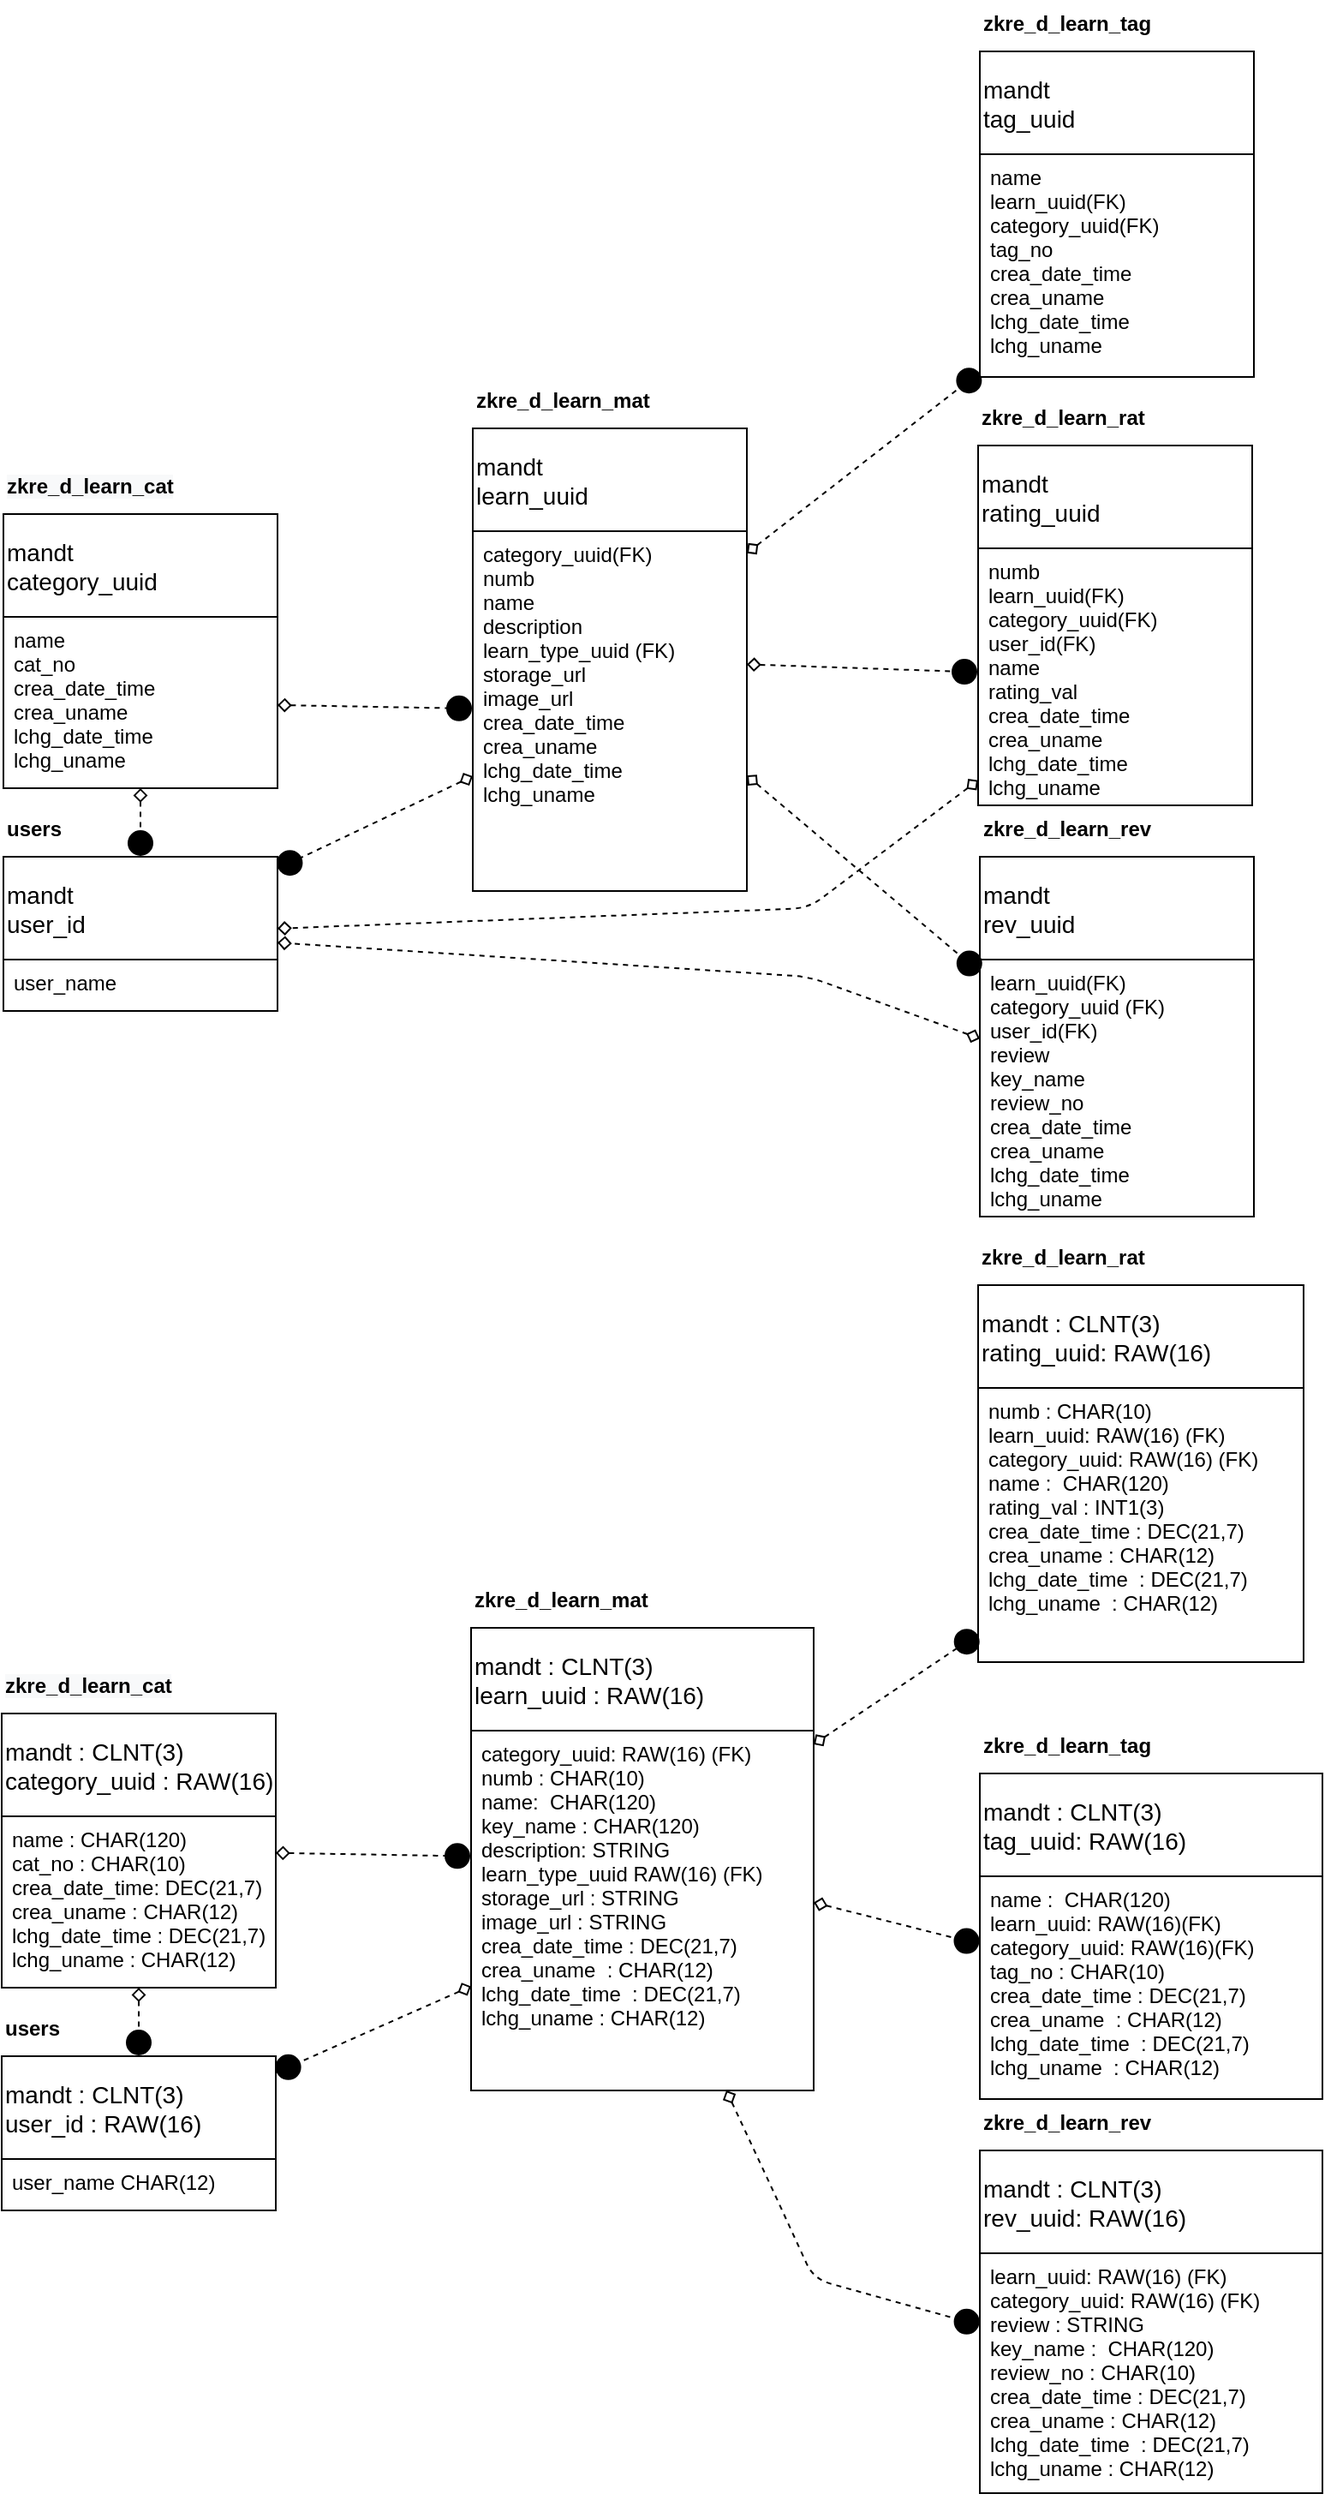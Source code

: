 <mxfile version="14.7.0" type="device"><diagram id="K0om39SwnmoXkvCW0NjO" name="Page-1"><mxGraphModel dx="1117" dy="766" grid="1" gridSize="10" guides="1" tooltips="1" connect="1" arrows="1" fold="1" page="1" pageScale="1" pageWidth="827" pageHeight="1169" math="0" shadow="0"><root><mxCell id="0"/><mxCell id="1" parent="0"/><mxCell id="47liL--t1Vln1nZdgqRJ-33" value="mandt&#10;category_uuid" style="swimlane;fontStyle=0;childLayout=stackLayout;horizontal=1;startSize=60;horizontalStack=0;resizeParent=1;resizeParentMax=0;resizeLast=0;collapsible=1;marginBottom=0;align=left;fontSize=14;" parent="1" vertex="1"><mxGeometry x="50" y="570" width="160" height="160" as="geometry"/></mxCell><mxCell id="47liL--t1Vln1nZdgqRJ-34" value="name &#10;cat_no&#10;crea_date_time &#10;crea_uname     &#10;lchg_date_time  &#10;lchg_uname     " style="text;strokeColor=none;fillColor=none;spacingLeft=4;spacingRight=4;overflow=hidden;rotatable=0;points=[[0,0.5],[1,0.5]];portConstraint=eastwest;fontSize=12;" parent="47liL--t1Vln1nZdgqRJ-33" vertex="1"><mxGeometry y="60" width="160" height="100" as="geometry"/></mxCell><mxCell id="47liL--t1Vln1nZdgqRJ-37" value="&lt;span style=&quot;color: rgb(0, 0, 0); font-family: helvetica; font-size: 12px; font-style: normal; font-weight: 700; letter-spacing: normal; text-align: center; text-indent: 0px; text-transform: none; word-spacing: 0px; background-color: rgb(248, 249, 250); display: inline; float: none;&quot;&gt;zkre_d_learn_cat&lt;/span&gt;" style="text;whiteSpace=wrap;html=1;" parent="1" vertex="1"><mxGeometry x="50" y="540" width="120" height="30" as="geometry"/></mxCell><mxCell id="47liL--t1Vln1nZdgqRJ-38" value="mandt&#10;learn_uuid" style="swimlane;fontStyle=0;childLayout=stackLayout;horizontal=1;startSize=60;horizontalStack=0;resizeParent=1;resizeParentMax=0;resizeLast=0;collapsible=1;marginBottom=0;align=left;fontSize=14;" parent="1" vertex="1"><mxGeometry x="324" y="520" width="160" height="270" as="geometry"/></mxCell><mxCell id="47liL--t1Vln1nZdgqRJ-39" value="category_uuid(FK)&#10;numb            &#10;name                    &#10;description     &#10;learn_type_uuid (FK)&#10;storage_url      &#10;image_url          &#10;crea_date_time &#10;crea_uname     &#10;lchg_date_time  &#10;lchg_uname     " style="text;strokeColor=none;fillColor=none;spacingLeft=4;spacingRight=4;overflow=hidden;rotatable=0;points=[[0,0.5],[1,0.5]];portConstraint=eastwest;fontSize=12;align=left;" parent="47liL--t1Vln1nZdgqRJ-38" vertex="1"><mxGeometry y="60" width="160" height="210" as="geometry"/></mxCell><mxCell id="47liL--t1Vln1nZdgqRJ-40" value="&lt;span style=&quot;font-weight: 700 ; text-align: center&quot;&gt;zkre_d_learn_mat&lt;/span&gt;" style="text;whiteSpace=wrap;html=1;" parent="1" vertex="1"><mxGeometry x="324" y="490" width="120" height="30" as="geometry"/></mxCell><mxCell id="47liL--t1Vln1nZdgqRJ-41" value="mandt&#10;rating_uuid" style="swimlane;fontStyle=0;childLayout=stackLayout;horizontal=1;startSize=60;horizontalStack=0;resizeParent=1;resizeParentMax=0;resizeLast=0;collapsible=1;marginBottom=0;align=left;fontSize=14;" parent="1" vertex="1"><mxGeometry x="619" y="530" width="160" height="210" as="geometry"/></mxCell><mxCell id="47liL--t1Vln1nZdgqRJ-42" value="numb              &#10;learn_uuid(FK)        &#10;category_uuid(FK) &#10;user_id(FK) &#10;name            &#10;rating_val             &#10;crea_date_time &#10;crea_uname     &#10;lchg_date_time  &#10;lchg_uname     " style="text;strokeColor=none;fillColor=none;spacingLeft=4;spacingRight=4;overflow=hidden;rotatable=0;points=[[0,0.5],[1,0.5]];portConstraint=eastwest;fontSize=12;align=left;" parent="47liL--t1Vln1nZdgqRJ-41" vertex="1"><mxGeometry y="60" width="160" height="150" as="geometry"/></mxCell><mxCell id="47liL--t1Vln1nZdgqRJ-43" value="&lt;div style=&quot;text-align: center&quot;&gt;&lt;span&gt;&lt;b&gt;zkre_d_learn_rat&lt;/b&gt;&lt;/span&gt;&lt;/div&gt;" style="text;whiteSpace=wrap;html=1;" parent="1" vertex="1"><mxGeometry x="619" y="500" width="120" height="30" as="geometry"/></mxCell><mxCell id="47liL--t1Vln1nZdgqRJ-44" value="mandt&#10;rev_uuid" style="swimlane;fontStyle=0;childLayout=stackLayout;horizontal=1;startSize=60;horizontalStack=0;resizeParent=1;resizeParentMax=0;resizeLast=0;collapsible=1;marginBottom=0;align=left;fontSize=14;" parent="1" vertex="1"><mxGeometry x="620" y="770" width="160" height="210" as="geometry"/></mxCell><mxCell id="47liL--t1Vln1nZdgqRJ-45" value="learn_uuid(FK)&#10;category_uuid (FK)&#10;user_id(FK)&#10;review       &#10;key_name    &#10;review_no                  &#10;crea_date_time &#10;crea_uname     &#10;lchg_date_time  &#10;lchg_uname     " style="text;strokeColor=none;fillColor=none;spacingLeft=4;spacingRight=4;overflow=hidden;rotatable=0;points=[[0,0.5],[1,0.5]];portConstraint=eastwest;fontSize=12;align=left;" parent="47liL--t1Vln1nZdgqRJ-44" vertex="1"><mxGeometry y="60" width="160" height="150" as="geometry"/></mxCell><mxCell id="47liL--t1Vln1nZdgqRJ-46" value="&lt;div style=&quot;text-align: center&quot;&gt;&lt;span&gt;&lt;b&gt;zkre_d_learn_rev&lt;/b&gt;&lt;/span&gt;&lt;/div&gt;" style="text;whiteSpace=wrap;html=1;" parent="1" vertex="1"><mxGeometry x="620" y="740" width="120" height="30" as="geometry"/></mxCell><mxCell id="47liL--t1Vln1nZdgqRJ-47" value="mandt&#10;tag_uuid" style="swimlane;fontStyle=0;childLayout=stackLayout;horizontal=1;startSize=60;horizontalStack=0;resizeParent=1;resizeParentMax=0;resizeLast=0;collapsible=1;marginBottom=0;align=left;fontSize=14;" parent="1" vertex="1"><mxGeometry x="620" y="300" width="160" height="190" as="geometry"/></mxCell><mxCell id="47liL--t1Vln1nZdgqRJ-48" value="name          &#10;learn_uuid(FK)&#10;category_uuid(FK)&#10;tag_no                  &#10;crea_date_time &#10;crea_uname     &#10;lchg_date_time  &#10;lchg_uname     " style="text;strokeColor=none;fillColor=none;spacingLeft=4;spacingRight=4;overflow=hidden;rotatable=0;points=[[0,0.5],[1,0.5]];portConstraint=eastwest;fontSize=12;align=left;" parent="47liL--t1Vln1nZdgqRJ-47" vertex="1"><mxGeometry y="60" width="160" height="130" as="geometry"/></mxCell><mxCell id="47liL--t1Vln1nZdgqRJ-49" value="&lt;div style=&quot;text-align: center&quot;&gt;&lt;b&gt;zkre_d_learn_tag&lt;/b&gt;&lt;br&gt;&lt;/div&gt;" style="text;whiteSpace=wrap;html=1;" parent="1" vertex="1"><mxGeometry x="620" y="270" width="120" height="30" as="geometry"/></mxCell><mxCell id="47liL--t1Vln1nZdgqRJ-50" value="" style="endArrow=circle;html=1;startArrow=diamond;startFill=0;endFill=1;dashed=1;" parent="1" source="47liL--t1Vln1nZdgqRJ-33" target="47liL--t1Vln1nZdgqRJ-54" edge="1"><mxGeometry width="50" height="50" relative="1" as="geometry"><mxPoint x="390" y="820" as="sourcePoint"/><mxPoint x="440" y="770" as="targetPoint"/></mxGeometry></mxCell><mxCell id="47liL--t1Vln1nZdgqRJ-51" value="" style="endArrow=circle;html=1;startArrow=diamond;startFill=0;endFill=1;dashed=1;" parent="1" source="47liL--t1Vln1nZdgqRJ-38" target="47liL--t1Vln1nZdgqRJ-42" edge="1"><mxGeometry width="50" height="50" relative="1" as="geometry"><mxPoint x="220" y="626.058" as="sourcePoint"/><mxPoint x="334" y="648.942" as="targetPoint"/></mxGeometry></mxCell><mxCell id="47liL--t1Vln1nZdgqRJ-52" value="" style="endArrow=circle;html=1;startArrow=diamond;startFill=0;endFill=1;dashed=1;" parent="1" source="47liL--t1Vln1nZdgqRJ-38" target="47liL--t1Vln1nZdgqRJ-48" edge="1"><mxGeometry width="50" height="50" relative="1" as="geometry"><mxPoint x="230" y="636.058" as="sourcePoint"/><mxPoint x="344" y="658.942" as="targetPoint"/></mxGeometry></mxCell><mxCell id="47liL--t1Vln1nZdgqRJ-53" value="" style="endArrow=circle;html=1;startArrow=diamond;startFill=0;endFill=1;rounded=1;dashed=1;" parent="1" source="47liL--t1Vln1nZdgqRJ-38" target="47liL--t1Vln1nZdgqRJ-45" edge="1"><mxGeometry width="50" height="50" relative="1" as="geometry"><mxPoint x="240" y="646.058" as="sourcePoint"/><mxPoint x="354" y="668.942" as="targetPoint"/></mxGeometry></mxCell><mxCell id="47liL--t1Vln1nZdgqRJ-54" value="mandt&#10;user_id" style="swimlane;fontStyle=0;childLayout=stackLayout;horizontal=1;startSize=60;horizontalStack=0;resizeParent=1;resizeParentMax=0;resizeLast=0;collapsible=1;marginBottom=0;align=left;fontSize=14;" parent="1" vertex="1"><mxGeometry x="50" y="770" width="160" height="90" as="geometry"/></mxCell><mxCell id="47liL--t1Vln1nZdgqRJ-55" value="user_name" style="text;strokeColor=none;fillColor=none;spacingLeft=4;spacingRight=4;overflow=hidden;rotatable=0;points=[[0,0.5],[1,0.5]];portConstraint=eastwest;fontSize=12;align=left;" parent="47liL--t1Vln1nZdgqRJ-54" vertex="1"><mxGeometry y="60" width="160" height="30" as="geometry"/></mxCell><mxCell id="47liL--t1Vln1nZdgqRJ-56" value="&lt;div style=&quot;text-align: center&quot;&gt;&lt;span&gt;&lt;b&gt;users&lt;/b&gt;&lt;/span&gt;&lt;/div&gt;" style="text;whiteSpace=wrap;html=1;" parent="1" vertex="1"><mxGeometry x="50" y="740" width="120" height="30" as="geometry"/></mxCell><mxCell id="6N2XcTAarp8s6ZBpWI45-1" value="mandt : CLNT(3)&#10;category_uuid : RAW(16)" style="swimlane;fontStyle=0;childLayout=stackLayout;horizontal=1;startSize=60;horizontalStack=0;resizeParent=1;resizeParentMax=0;resizeLast=0;collapsible=1;marginBottom=0;align=left;fontSize=14;" parent="1" vertex="1"><mxGeometry x="49" y="1270" width="160" height="160" as="geometry"/></mxCell><mxCell id="6N2XcTAarp8s6ZBpWI45-2" value="name : CHAR(120)&#10;cat_no : CHAR(10)&#10;crea_date_time: DEC(21,7)&#10;crea_uname : CHAR(12)     &#10;lchg_date_time : DEC(21,7)&#10;lchg_uname : CHAR(12)&#10;    " style="text;strokeColor=none;fillColor=none;spacingLeft=4;spacingRight=4;overflow=hidden;rotatable=0;points=[[0,0.5],[1,0.5]];portConstraint=eastwest;fontSize=12;" parent="6N2XcTAarp8s6ZBpWI45-1" vertex="1"><mxGeometry y="60" width="160" height="100" as="geometry"/></mxCell><mxCell id="6N2XcTAarp8s6ZBpWI45-3" value="&lt;span style=&quot;color: rgb(0, 0, 0); font-family: helvetica; font-size: 12px; font-style: normal; font-weight: 700; letter-spacing: normal; text-align: center; text-indent: 0px; text-transform: none; word-spacing: 0px; background-color: rgb(248, 249, 250); display: inline; float: none;&quot;&gt;zkre_d_learn_cat&lt;/span&gt;" style="text;whiteSpace=wrap;html=1;" parent="1" vertex="1"><mxGeometry x="49" y="1240" width="120" height="30" as="geometry"/></mxCell><mxCell id="6N2XcTAarp8s6ZBpWI45-4" value="mandt : CLNT(3)&#10;learn_uuid : RAW(16)" style="swimlane;fontStyle=0;childLayout=stackLayout;horizontal=1;startSize=60;horizontalStack=0;resizeParent=1;resizeParentMax=0;resizeLast=0;collapsible=1;marginBottom=0;align=left;fontSize=14;" parent="1" vertex="1"><mxGeometry x="323" y="1220" width="200" height="270" as="geometry"/></mxCell><mxCell id="6N2XcTAarp8s6ZBpWI45-5" value="category_uuid: RAW(16) (FK)&#10;numb : CHAR(10)          &#10;name:  CHAR(120)&#10;key_name : CHAR(120)    &#10;description: STRING&#10;learn_type_uuid RAW(16) (FK)&#10;storage_url : STRING     &#10;image_url : STRING         &#10;crea_date_time : DEC(21,7)&#10;crea_uname  : CHAR(12)   &#10;lchg_date_time  : DEC(21,7)&#10;lchg_uname : CHAR(12)" style="text;strokeColor=none;fillColor=none;spacingLeft=4;spacingRight=4;overflow=hidden;rotatable=0;points=[[0,0.5],[1,0.5]];portConstraint=eastwest;fontSize=12;align=left;" parent="6N2XcTAarp8s6ZBpWI45-4" vertex="1"><mxGeometry y="60" width="200" height="210" as="geometry"/></mxCell><mxCell id="6N2XcTAarp8s6ZBpWI45-6" value="&lt;span style=&quot;font-weight: 700 ; text-align: center&quot;&gt;zkre_d_learn_mat&lt;/span&gt;" style="text;whiteSpace=wrap;html=1;" parent="1" vertex="1"><mxGeometry x="323" y="1190" width="120" height="30" as="geometry"/></mxCell><mxCell id="6N2XcTAarp8s6ZBpWI45-7" value="mandt : CLNT(3)&#10;rating_uuid: RAW(16)" style="swimlane;fontStyle=0;childLayout=stackLayout;horizontal=1;startSize=60;horizontalStack=0;resizeParent=1;resizeParentMax=0;resizeLast=0;collapsible=1;marginBottom=0;align=left;fontSize=14;" parent="1" vertex="1"><mxGeometry x="619" y="1020" width="190" height="220" as="geometry"/></mxCell><mxCell id="6N2XcTAarp8s6ZBpWI45-8" value="numb : CHAR(10)            &#10;learn_uuid: RAW(16) (FK)        &#10;category_uuid: RAW(16) (FK)  &#10;name :  CHAR(120)&#10;rating_val : INT1(3)            &#10;crea_date_time : DEC(21,7)&#10;crea_uname : CHAR(12)     &#10;lchg_date_time  : DEC(21,7)&#10;lchg_uname  : CHAR(12)&#10;    " style="text;strokeColor=none;fillColor=none;spacingLeft=4;spacingRight=4;overflow=hidden;rotatable=0;points=[[0,0.5],[1,0.5]];portConstraint=eastwest;fontSize=12;align=left;" parent="6N2XcTAarp8s6ZBpWI45-7" vertex="1"><mxGeometry y="60" width="190" height="160" as="geometry"/></mxCell><mxCell id="6N2XcTAarp8s6ZBpWI45-9" value="&lt;div style=&quot;text-align: center&quot;&gt;&lt;span&gt;&lt;b&gt;zkre_d_learn_rat&lt;/b&gt;&lt;/span&gt;&lt;/div&gt;" style="text;whiteSpace=wrap;html=1;" parent="1" vertex="1"><mxGeometry x="619" y="990" width="120" height="30" as="geometry"/></mxCell><mxCell id="6N2XcTAarp8s6ZBpWI45-10" value="mandt : CLNT(3)&#10;rev_uuid: RAW(16)" style="swimlane;fontStyle=0;childLayout=stackLayout;horizontal=1;startSize=60;horizontalStack=0;resizeParent=1;resizeParentMax=0;resizeLast=0;collapsible=1;marginBottom=0;align=left;fontSize=14;" parent="1" vertex="1"><mxGeometry x="620" y="1525" width="200" height="200" as="geometry"/></mxCell><mxCell id="6N2XcTAarp8s6ZBpWI45-11" value="learn_uuid: RAW(16) (FK)&#10;category_uuid: RAW(16) (FK)&#10;review : STRING    &#10;key_name :  CHAR(120)  &#10;review_no : CHAR(10)                &#10;crea_date_time : DEC(21,7)&#10;crea_uname : CHAR(12)  &#10;lchg_date_time  : DEC(21,7)&#10;lchg_uname : CHAR(12)&#10;  " style="text;strokeColor=none;fillColor=none;spacingLeft=4;spacingRight=4;overflow=hidden;rotatable=0;points=[[0,0.5],[1,0.5]];portConstraint=eastwest;fontSize=12;align=left;" parent="6N2XcTAarp8s6ZBpWI45-10" vertex="1"><mxGeometry y="60" width="200" height="140" as="geometry"/></mxCell><mxCell id="6N2XcTAarp8s6ZBpWI45-12" value="&lt;div style=&quot;text-align: center&quot;&gt;&lt;span&gt;&lt;b&gt;zkre_d_learn_rev&lt;/b&gt;&lt;/span&gt;&lt;/div&gt;" style="text;whiteSpace=wrap;html=1;" parent="1" vertex="1"><mxGeometry x="620" y="1495" width="120" height="30" as="geometry"/></mxCell><mxCell id="6N2XcTAarp8s6ZBpWI45-13" value="mandt : CLNT(3)&#10;tag_uuid: RAW(16)" style="swimlane;fontStyle=0;childLayout=stackLayout;horizontal=1;startSize=60;horizontalStack=0;resizeParent=1;resizeParentMax=0;resizeLast=0;collapsible=1;marginBottom=0;align=left;fontSize=14;" parent="1" vertex="1"><mxGeometry x="620" y="1305" width="200" height="190" as="geometry"/></mxCell><mxCell id="6N2XcTAarp8s6ZBpWI45-14" value="name :  CHAR(120)           &#10;learn_uuid: RAW(16)(FK)&#10;category_uuid: RAW(16)(FK)&#10;tag_no : CHAR(10)&#10;crea_date_time : DEC(21,7)&#10;crea_uname  : CHAR(12)    &#10;lchg_date_time  : DEC(21,7)&#10;lchg_uname  : CHAR(12)&#10;   " style="text;strokeColor=none;fillColor=none;spacingLeft=4;spacingRight=4;overflow=hidden;rotatable=0;points=[[0,0.5],[1,0.5]];portConstraint=eastwest;fontSize=12;align=left;" parent="6N2XcTAarp8s6ZBpWI45-13" vertex="1"><mxGeometry y="60" width="200" height="130" as="geometry"/></mxCell><mxCell id="6N2XcTAarp8s6ZBpWI45-15" value="&lt;div style=&quot;text-align: center&quot;&gt;&lt;b&gt;zkre_d_learn_tag&lt;/b&gt;&lt;br&gt;&lt;/div&gt;" style="text;whiteSpace=wrap;html=1;" parent="1" vertex="1"><mxGeometry x="620" y="1275" width="120" height="30" as="geometry"/></mxCell><mxCell id="6N2XcTAarp8s6ZBpWI45-16" value="" style="endArrow=circle;html=1;startArrow=diamond;startFill=0;endFill=1;dashed=1;" parent="1" source="6N2XcTAarp8s6ZBpWI45-1" target="6N2XcTAarp8s6ZBpWI45-4" edge="1"><mxGeometry width="50" height="50" relative="1" as="geometry"><mxPoint x="389" y="1520" as="sourcePoint"/><mxPoint x="439" y="1470" as="targetPoint"/></mxGeometry></mxCell><mxCell id="6N2XcTAarp8s6ZBpWI45-17" value="" style="endArrow=circle;html=1;startArrow=diamond;startFill=0;endFill=1;dashed=1;" parent="1" source="6N2XcTAarp8s6ZBpWI45-4" target="6N2XcTAarp8s6ZBpWI45-8" edge="1"><mxGeometry width="50" height="50" relative="1" as="geometry"><mxPoint x="219" y="1326.058" as="sourcePoint"/><mxPoint x="333" y="1348.942" as="targetPoint"/></mxGeometry></mxCell><mxCell id="6N2XcTAarp8s6ZBpWI45-18" value="" style="endArrow=circle;html=1;startArrow=diamond;startFill=0;endFill=1;dashed=1;" parent="1" source="6N2XcTAarp8s6ZBpWI45-4" target="6N2XcTAarp8s6ZBpWI45-14" edge="1"><mxGeometry width="50" height="50" relative="1" as="geometry"><mxPoint x="229" y="1336.058" as="sourcePoint"/><mxPoint x="343" y="1358.942" as="targetPoint"/></mxGeometry></mxCell><mxCell id="6N2XcTAarp8s6ZBpWI45-19" value="" style="endArrow=circle;html=1;startArrow=diamond;startFill=0;endFill=1;dashed=1;rounded=1;" parent="1" source="6N2XcTAarp8s6ZBpWI45-5" target="6N2XcTAarp8s6ZBpWI45-11" edge="1"><mxGeometry width="50" height="50" relative="1" as="geometry"><mxPoint x="239" y="1346.058" as="sourcePoint"/><mxPoint x="353" y="1368.942" as="targetPoint"/><Array as="points"><mxPoint x="500" y="1550"/><mxPoint x="523" y="1600"/></Array></mxGeometry></mxCell><mxCell id="6N2XcTAarp8s6ZBpWI45-20" value="mandt : CLNT(3)&#10;user_id : RAW(16)" style="swimlane;fontStyle=0;childLayout=stackLayout;horizontal=1;startSize=60;horizontalStack=0;resizeParent=1;resizeParentMax=0;resizeLast=0;collapsible=1;marginBottom=0;align=left;fontSize=14;" parent="1" vertex="1"><mxGeometry x="49" y="1470" width="160" height="90" as="geometry"/></mxCell><mxCell id="6N2XcTAarp8s6ZBpWI45-21" value="user_name CHAR(12)" style="text;strokeColor=none;fillColor=none;spacingLeft=4;spacingRight=4;overflow=hidden;rotatable=0;points=[[0,0.5],[1,0.5]];portConstraint=eastwest;fontSize=12;align=left;" parent="6N2XcTAarp8s6ZBpWI45-20" vertex="1"><mxGeometry y="60" width="160" height="30" as="geometry"/></mxCell><mxCell id="6N2XcTAarp8s6ZBpWI45-22" value="&lt;div style=&quot;text-align: center&quot;&gt;&lt;span&gt;&lt;b&gt;users&lt;/b&gt;&lt;/span&gt;&lt;/div&gt;" style="text;whiteSpace=wrap;html=1;" parent="1" vertex="1"><mxGeometry x="49" y="1440" width="120" height="30" as="geometry"/></mxCell><mxCell id="6N2XcTAarp8s6ZBpWI45-25" value="" style="endArrow=circle;html=1;startArrow=diamond;startFill=0;endFill=1;dashed=1;" parent="1" source="6N2XcTAarp8s6ZBpWI45-2" target="6N2XcTAarp8s6ZBpWI45-20" edge="1"><mxGeometry width="50" height="50" relative="1" as="geometry"><mxPoint x="10" y="1450" as="sourcePoint"/><mxPoint x="333" y="1363.54" as="targetPoint"/></mxGeometry></mxCell><mxCell id="6N2XcTAarp8s6ZBpWI45-26" value="" style="endArrow=circle;html=1;startArrow=diamond;startFill=0;endFill=1;dashed=1;" parent="1" source="6N2XcTAarp8s6ZBpWI45-5" target="6N2XcTAarp8s6ZBpWI45-20" edge="1"><mxGeometry width="50" height="50" relative="1" as="geometry"><mxPoint x="219" y="1361.46" as="sourcePoint"/><mxPoint x="333" y="1363.54" as="targetPoint"/></mxGeometry></mxCell><mxCell id="6N2XcTAarp8s6ZBpWI45-27" value="" style="endArrow=circle;html=1;startArrow=diamond;startFill=0;endFill=1;dashed=1;" parent="1" source="47liL--t1Vln1nZdgqRJ-34" target="47liL--t1Vln1nZdgqRJ-39" edge="1"><mxGeometry width="50" height="50" relative="1" as="geometry"><mxPoint x="220" y="661.46" as="sourcePoint"/><mxPoint x="334" y="663.54" as="targetPoint"/></mxGeometry></mxCell><mxCell id="6N2XcTAarp8s6ZBpWI45-28" value="" style="endArrow=circle;html=1;startArrow=diamond;startFill=0;endFill=1;dashed=1;" parent="1" source="47liL--t1Vln1nZdgqRJ-39" target="47liL--t1Vln1nZdgqRJ-54" edge="1"><mxGeometry width="50" height="50" relative="1" as="geometry"><mxPoint x="250" y="600" as="sourcePoint"/><mxPoint x="344" y="673.54" as="targetPoint"/></mxGeometry></mxCell><mxCell id="kGCReCGn940k4RAligTr-1" value="" style="endArrow=diamond;html=1;startArrow=diamond;startFill=0;endFill=0;dashed=1;" edge="1" parent="1" source="47liL--t1Vln1nZdgqRJ-42" target="47liL--t1Vln1nZdgqRJ-54"><mxGeometry width="50" height="50" relative="1" as="geometry"><mxPoint x="334" y="732.956" as="sourcePoint"/><mxPoint x="220" y="787.044" as="targetPoint"/><Array as="points"><mxPoint x="520" y="800"/></Array></mxGeometry></mxCell><mxCell id="kGCReCGn940k4RAligTr-3" value="" style="endArrow=diamond;html=1;startArrow=diamond;startFill=0;endFill=0;dashed=1;" edge="1" parent="1" source="47liL--t1Vln1nZdgqRJ-45" target="47liL--t1Vln1nZdgqRJ-54"><mxGeometry width="50" height="50" relative="1" as="geometry"><mxPoint x="344" y="742.956" as="sourcePoint"/><mxPoint x="230" y="797.044" as="targetPoint"/><Array as="points"><mxPoint x="520" y="840"/></Array></mxGeometry></mxCell></root></mxGraphModel></diagram></mxfile>